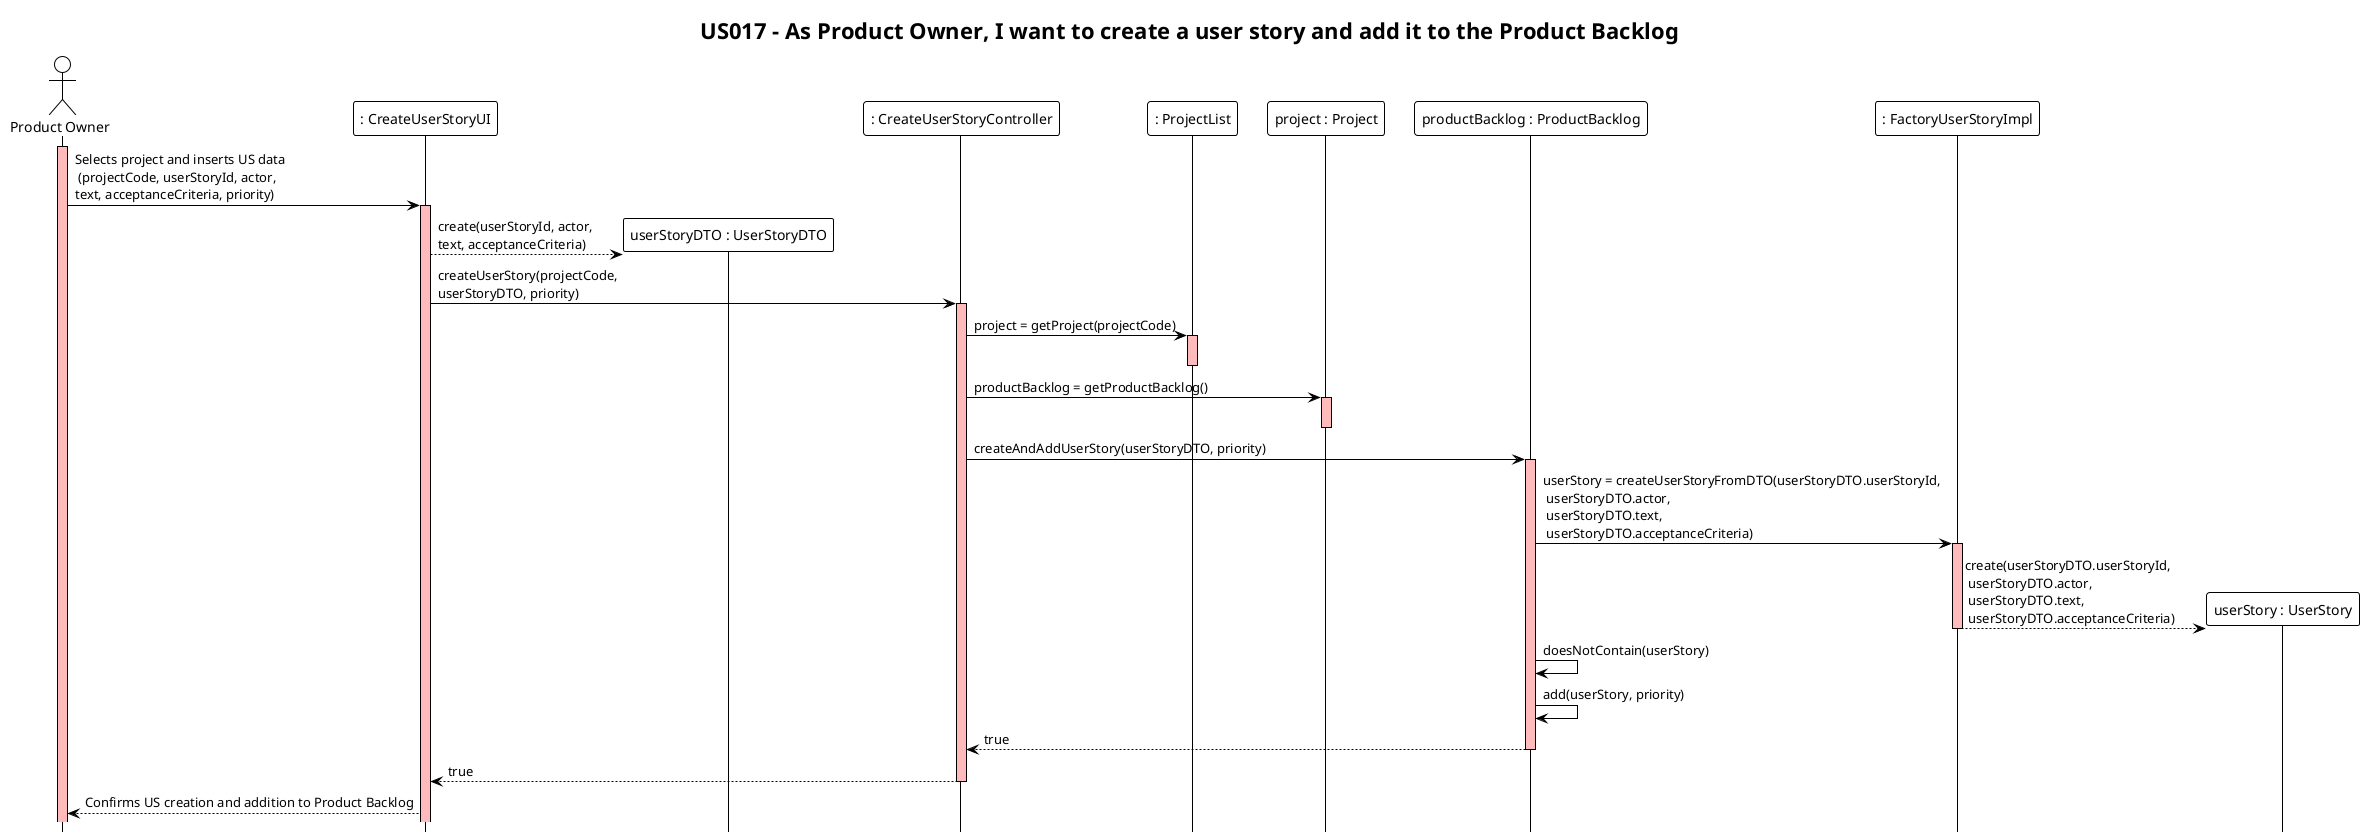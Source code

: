 @startuml
!theme plain
hide footbox
title "US017 - As Product Owner, I want to create a user story and add it to the Product Backlog"

actor "Product Owner" as user
participant ": CreateUserStoryUI" as UI
participant "userStoryDTO : UserStoryDTO" as dto
participant ": CreateUserStoryController" as Controller
participant ": ProjectList" as ProjectList
participant "project : Project" as Project
participant "productBacklog : ProductBacklog" as ProductBacklog
participant ": FactoryUserStoryImpl" as Factory
participant "userStory : UserStory" as UserStory


activate user #FFBBBB
user ->  UI: Selects project and inserts US data\n (projectCode, userStoryId, actor, \ntext, acceptanceCriteria, priority)

activate UI #FFBBBB
UI --> dto ** : create(userStoryId, actor, \ntext, acceptanceCriteria)
UI -> Controller: createUserStory(projectCode, \nuserStoryDTO, priority)

activate Controller #FFBBBB
Controller -> ProjectList: project = getProject(projectCode)

activate ProjectList #FFBBBB
deactivate

Controller -> Project : productBacklog = getProductBacklog()

activate Project #FFBBBB
deactivate

Controller -> ProductBacklog : createAndAddUserStory(userStoryDTO, priority)

activate ProductBacklog #FFBBBB
ProductBacklog -> Factory : userStory = createUserStoryFromDTO(userStoryDTO.userStoryId,\n userStoryDTO.actor,\n userStoryDTO.text,\n userStoryDTO.acceptanceCriteria)

activate Factory #FFBBBB
Factory --> UserStory ** : create(userStoryDTO.userStoryId,\n userStoryDTO.actor,\n userStoryDTO.text,\n userStoryDTO.acceptanceCriteria)
deactivate Factory

ProductBacklog -> ProductBacklog : doesNotContain(userStory)
ProductBacklog -> ProductBacklog : add(userStory, priority)

ProductBacklog --> Controller : true
deactivate

Controller --> UI : true
deactivate

UI --> user : Confirms US creation and addition to Product Backlog


@enduml